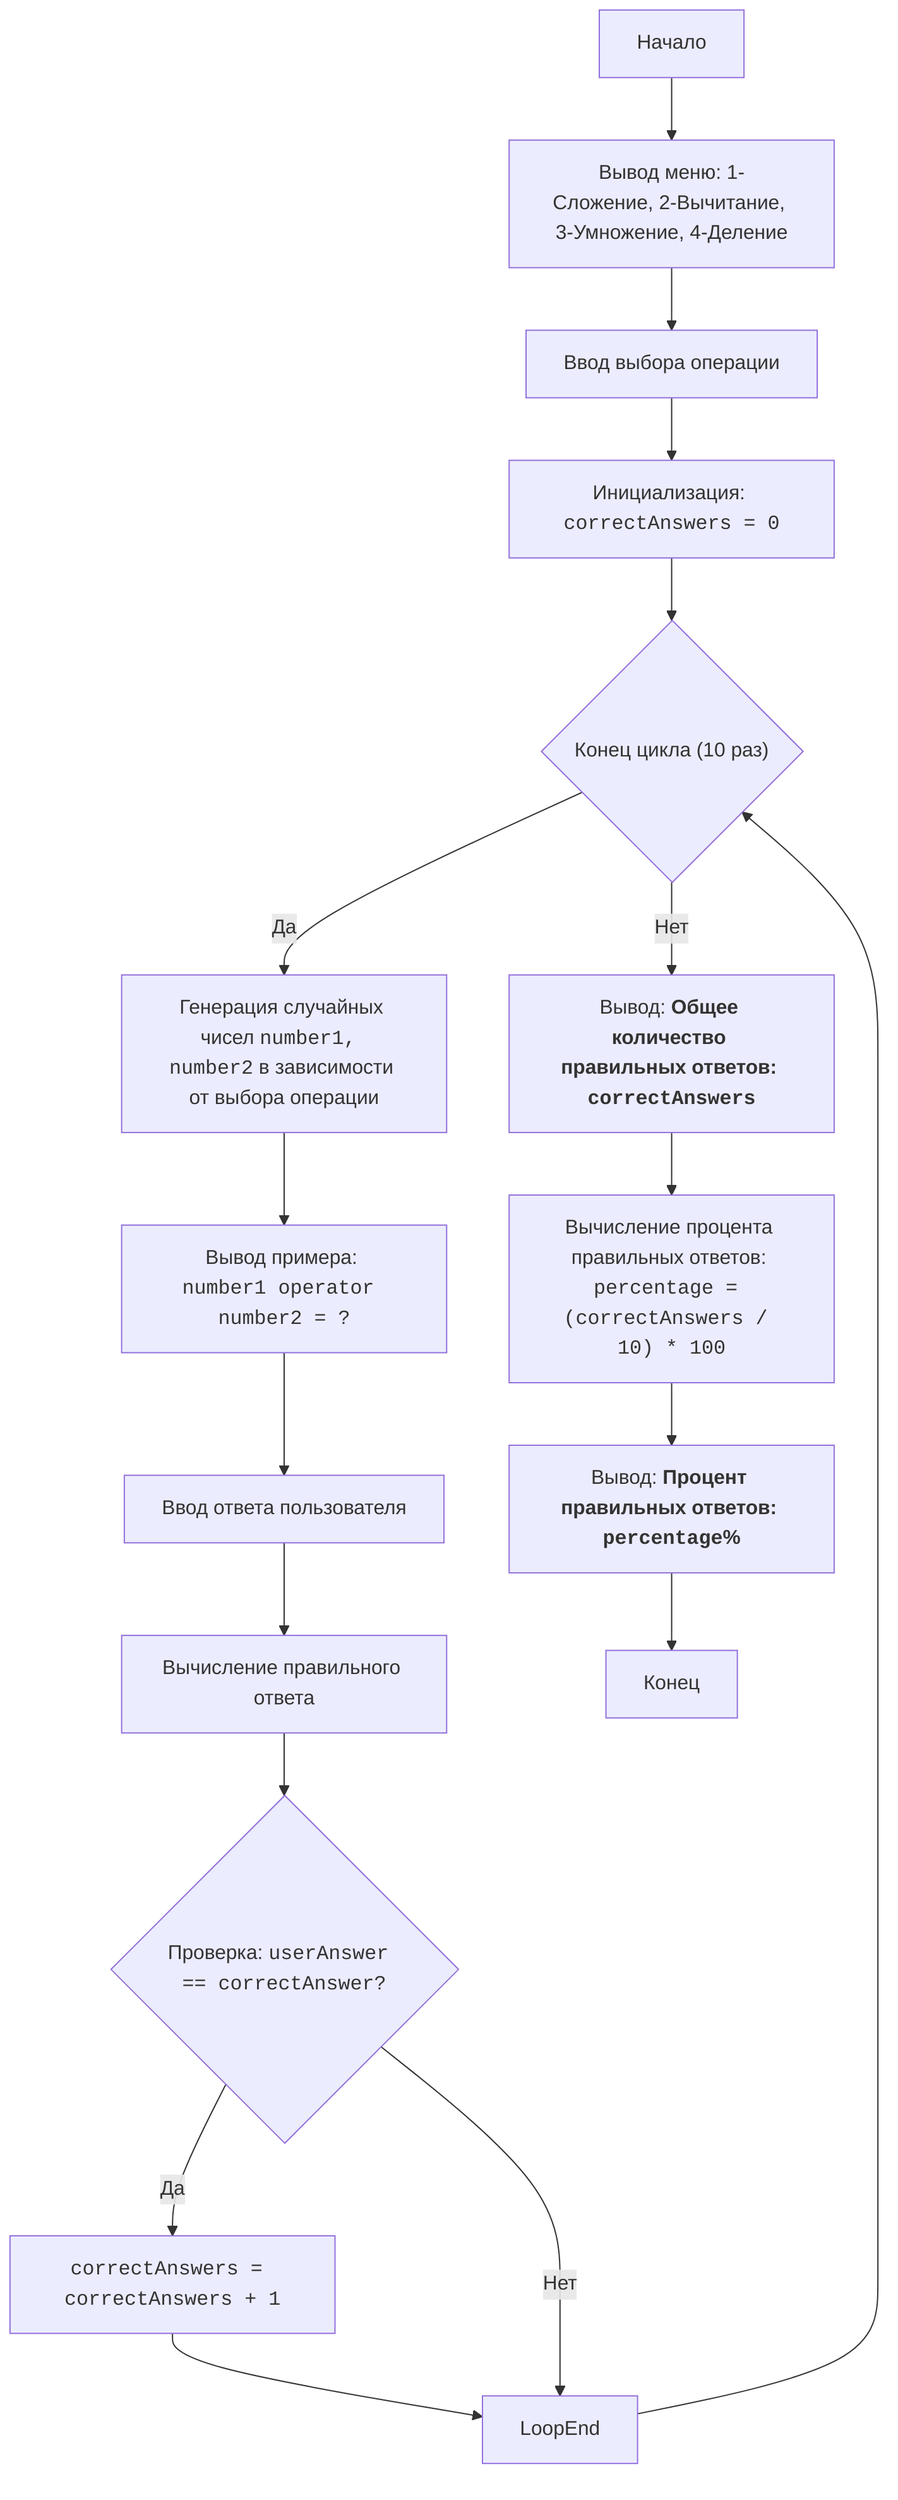 flowchart TD
    Start["Начало"] --> DisplayMenu["Вывод меню: 1-Сложение, 2-Вычитание, 3-Умножение, 4-Деление"]
    DisplayMenu --> InputChoice["Ввод выбора операции"]
    InputChoice --> InitializeCorrectAnswers["Инициализация: <code>correctAnswers = 0</code>"]
    InitializeCorrectAnswers --> LoopStart{"Начало цикла (10 раз)"}
    LoopStart -- Да --> GenerateNumbers["Генерация случайных чисел <code>number1, number2</code> в зависимости от выбора операции"]
    GenerateNumbers --> DisplayProblem["Вывод примера: <code>number1 operator number2 = ?</code>"]
    DisplayProblem --> InputAnswer["Ввод ответа пользователя"]
    InputAnswer --> CalculateCorrectAnswer["Вычисление правильного ответа"]
    CalculateCorrectAnswer --> CheckAnswer{"Проверка: <code>userAnswer == correctAnswer?</code>"}
    CheckAnswer -- Да --> IncreaseCorrectAnswers["<code>correctAnswers = correctAnswers + 1</code>"]
    IncreaseCorrectAnswers --> LoopEnd
    CheckAnswer -- Нет --> LoopEnd
    LoopEnd --> LoopStart{"Конец цикла (10 раз)"}
    LoopStart -- Нет --> OutputTotalCorrectAnswers["Вывод: <b>Общее количество правильных ответов: <code>correctAnswers</code></b>"]
    OutputTotalCorrectAnswers --> CalculatePercentage["Вычисление процента правильных ответов: <code>percentage = (correctAnswers / 10) * 100</code>"]
    CalculatePercentage --> OutputPercentage["Вывод: <b>Процент правильных ответов: <code>percentage</code>%</b>"]
    OutputPercentage --> End["Конец"]